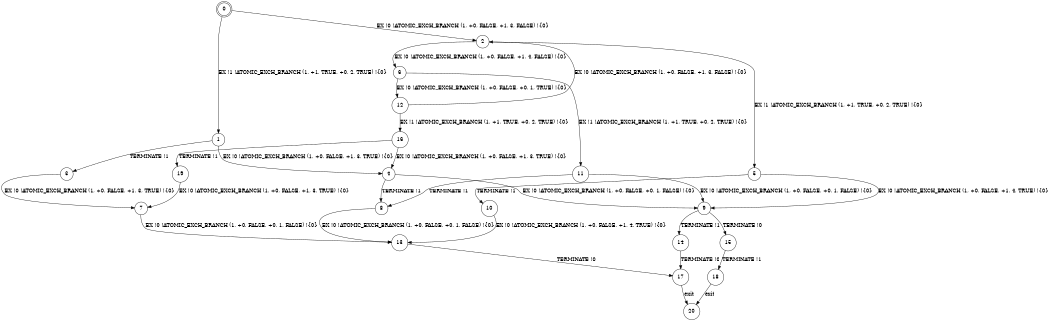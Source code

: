 digraph BCG {
size = "7, 10.5";
center = TRUE;
node [shape = circle];
0 [peripheries = 2];
0 -> 1 [label = "EX !1 !ATOMIC_EXCH_BRANCH (1, +1, TRUE, +0, 2, TRUE) !{0}"];
0 -> 2 [label = "EX !0 !ATOMIC_EXCH_BRANCH (1, +0, FALSE, +1, 3, FALSE) !{0}"];
1 -> 3 [label = "TERMINATE !1"];
1 -> 4 [label = "EX !0 !ATOMIC_EXCH_BRANCH (1, +0, FALSE, +1, 3, TRUE) !{0}"];
2 -> 5 [label = "EX !1 !ATOMIC_EXCH_BRANCH (1, +1, TRUE, +0, 2, TRUE) !{0}"];
2 -> 6 [label = "EX !0 !ATOMIC_EXCH_BRANCH (1, +0, FALSE, +1, 4, FALSE) !{0}"];
3 -> 7 [label = "EX !0 !ATOMIC_EXCH_BRANCH (1, +0, FALSE, +1, 3, TRUE) !{0}"];
4 -> 8 [label = "TERMINATE !1"];
4 -> 9 [label = "EX !0 !ATOMIC_EXCH_BRANCH (1, +0, FALSE, +0, 1, FALSE) !{0}"];
5 -> 10 [label = "TERMINATE !1"];
5 -> 9 [label = "EX !0 !ATOMIC_EXCH_BRANCH (1, +0, FALSE, +1, 4, TRUE) !{0}"];
6 -> 11 [label = "EX !1 !ATOMIC_EXCH_BRANCH (1, +1, TRUE, +0, 2, TRUE) !{0}"];
6 -> 12 [label = "EX !0 !ATOMIC_EXCH_BRANCH (1, +0, FALSE, +0, 1, TRUE) !{0}"];
7 -> 13 [label = "EX !0 !ATOMIC_EXCH_BRANCH (1, +0, FALSE, +0, 1, FALSE) !{0}"];
8 -> 13 [label = "EX !0 !ATOMIC_EXCH_BRANCH (1, +0, FALSE, +0, 1, FALSE) !{0}"];
9 -> 14 [label = "TERMINATE !1"];
9 -> 15 [label = "TERMINATE !0"];
10 -> 13 [label = "EX !0 !ATOMIC_EXCH_BRANCH (1, +0, FALSE, +1, 4, TRUE) !{0}"];
11 -> 8 [label = "TERMINATE !1"];
11 -> 9 [label = "EX !0 !ATOMIC_EXCH_BRANCH (1, +0, FALSE, +0, 1, FALSE) !{0}"];
12 -> 16 [label = "EX !1 !ATOMIC_EXCH_BRANCH (1, +1, TRUE, +0, 2, TRUE) !{0}"];
12 -> 2 [label = "EX !0 !ATOMIC_EXCH_BRANCH (1, +0, FALSE, +1, 3, FALSE) !{0}"];
13 -> 17 [label = "TERMINATE !0"];
14 -> 17 [label = "TERMINATE !0"];
15 -> 18 [label = "TERMINATE !1"];
16 -> 19 [label = "TERMINATE !1"];
16 -> 4 [label = "EX !0 !ATOMIC_EXCH_BRANCH (1, +0, FALSE, +1, 3, TRUE) !{0}"];
17 -> 20 [label = "exit"];
18 -> 20 [label = "exit"];
19 -> 7 [label = "EX !0 !ATOMIC_EXCH_BRANCH (1, +0, FALSE, +1, 3, TRUE) !{0}"];
}
